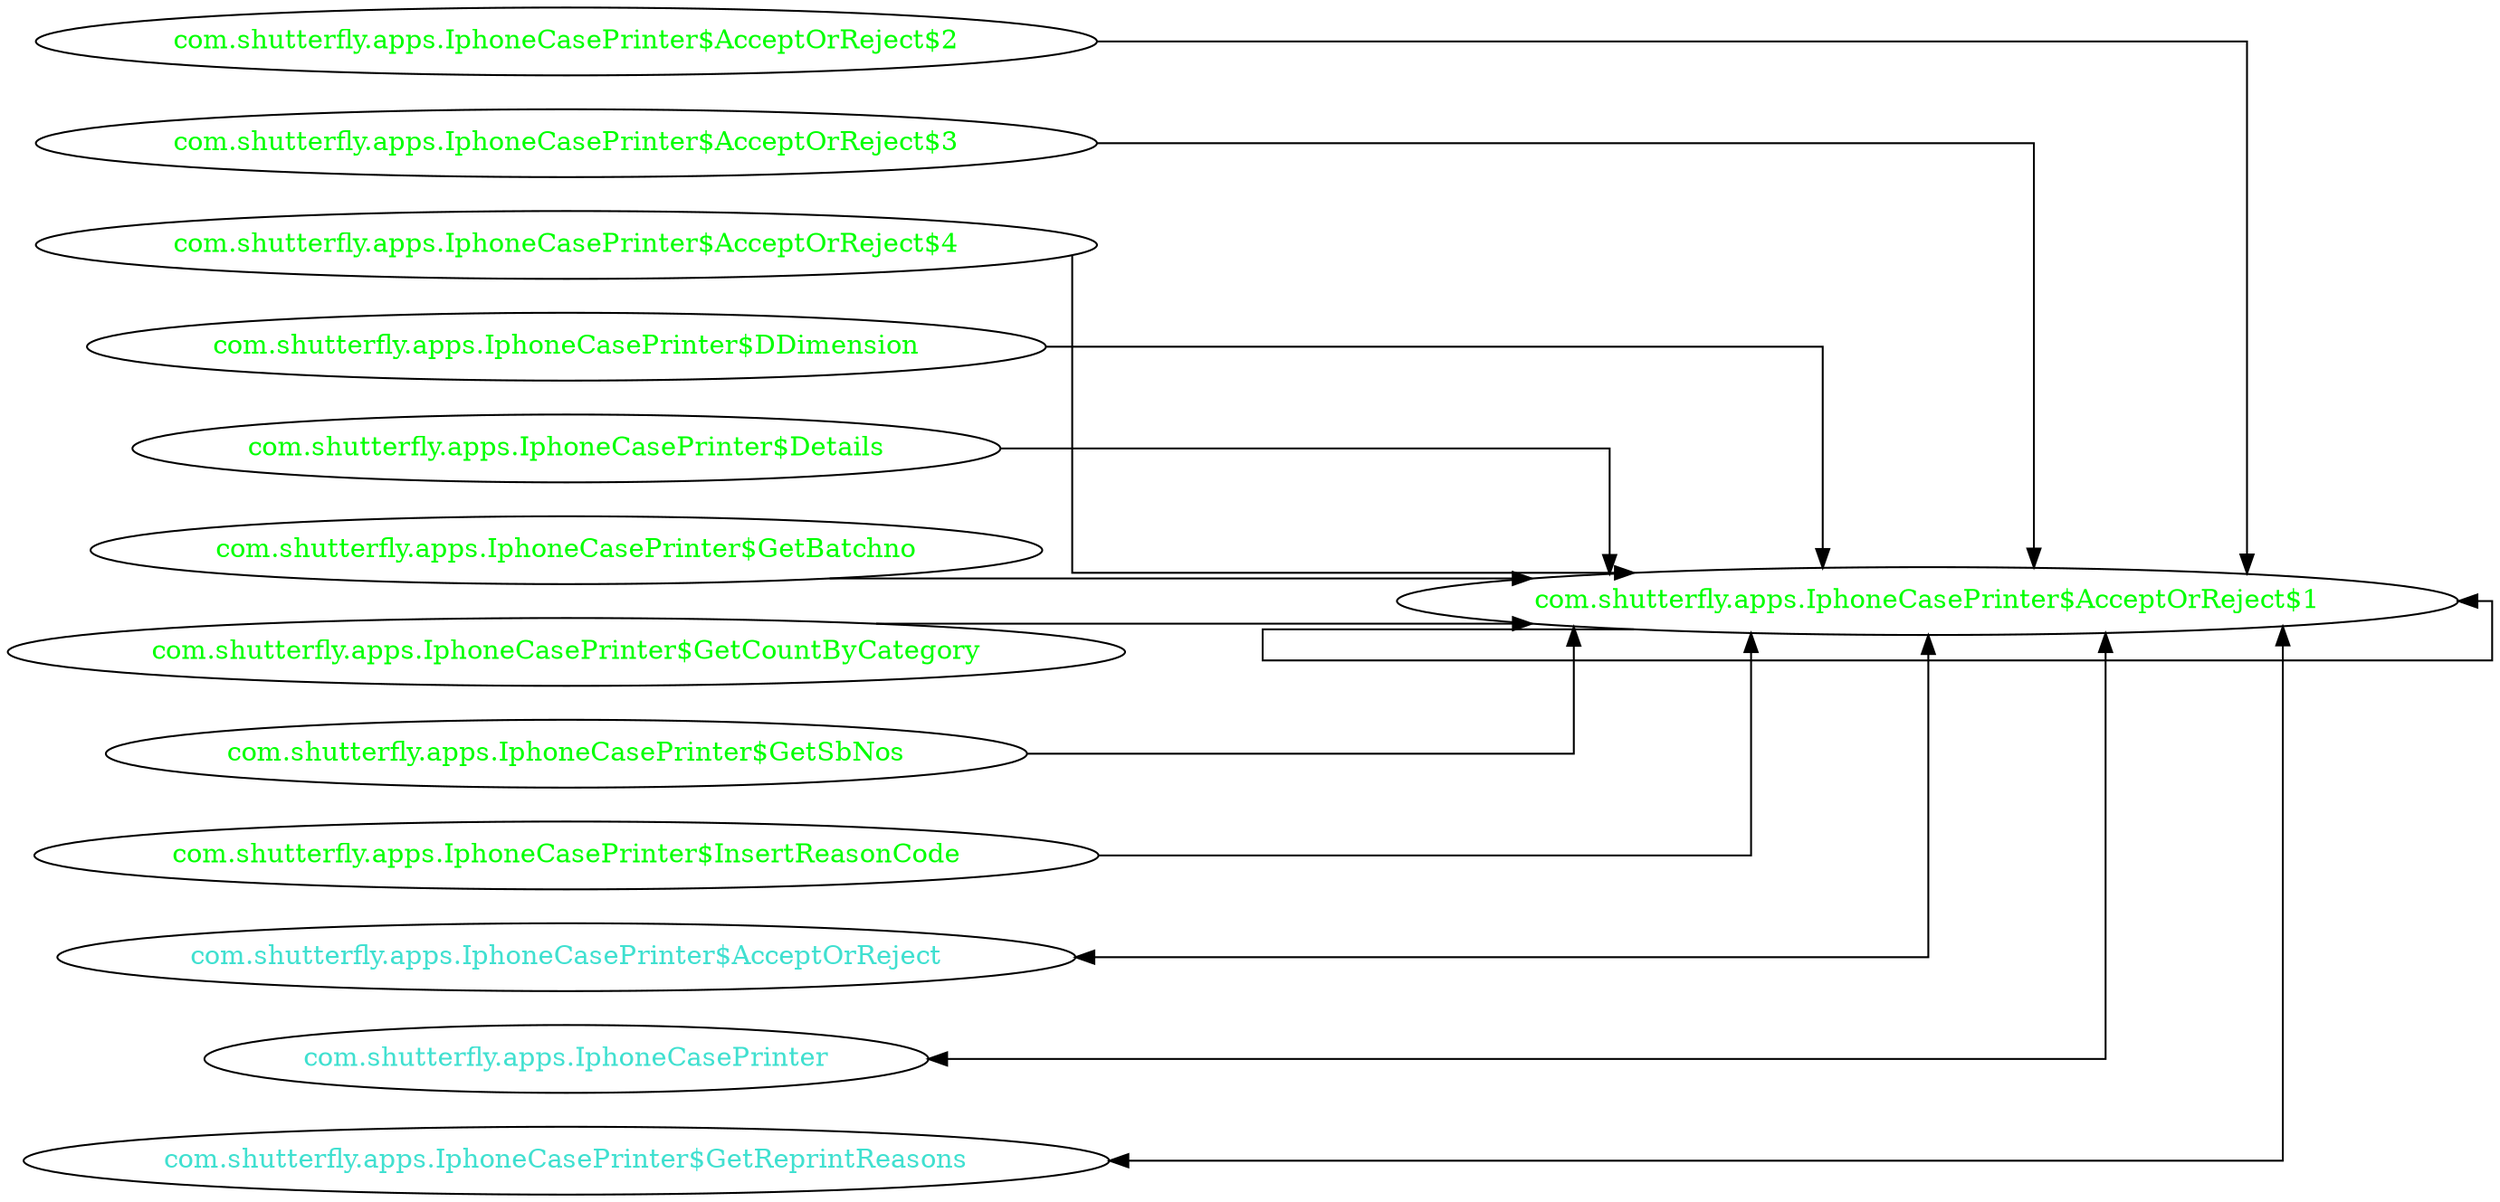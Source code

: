 digraph dependencyGraph {
 concentrate=true;
 ranksep="2.0";
 rankdir="LR"; 
 splines="ortho";
"com.shutterfly.apps.IphoneCasePrinter$AcceptOrReject$1" [fontcolor="red"];
"com.shutterfly.apps.IphoneCasePrinter$AcceptOrReject$1" [ fontcolor="green" ];
"com.shutterfly.apps.IphoneCasePrinter$AcceptOrReject$1"->"com.shutterfly.apps.IphoneCasePrinter$AcceptOrReject$1";
"com.shutterfly.apps.IphoneCasePrinter$AcceptOrReject$2" [ fontcolor="green" ];
"com.shutterfly.apps.IphoneCasePrinter$AcceptOrReject$2"->"com.shutterfly.apps.IphoneCasePrinter$AcceptOrReject$1";
"com.shutterfly.apps.IphoneCasePrinter$AcceptOrReject$3" [ fontcolor="green" ];
"com.shutterfly.apps.IphoneCasePrinter$AcceptOrReject$3"->"com.shutterfly.apps.IphoneCasePrinter$AcceptOrReject$1";
"com.shutterfly.apps.IphoneCasePrinter$AcceptOrReject$4" [ fontcolor="green" ];
"com.shutterfly.apps.IphoneCasePrinter$AcceptOrReject$4"->"com.shutterfly.apps.IphoneCasePrinter$AcceptOrReject$1";
"com.shutterfly.apps.IphoneCasePrinter$DDimension" [ fontcolor="green" ];
"com.shutterfly.apps.IphoneCasePrinter$DDimension"->"com.shutterfly.apps.IphoneCasePrinter$AcceptOrReject$1";
"com.shutterfly.apps.IphoneCasePrinter$Details" [ fontcolor="green" ];
"com.shutterfly.apps.IphoneCasePrinter$Details"->"com.shutterfly.apps.IphoneCasePrinter$AcceptOrReject$1";
"com.shutterfly.apps.IphoneCasePrinter$GetBatchno" [ fontcolor="green" ];
"com.shutterfly.apps.IphoneCasePrinter$GetBatchno"->"com.shutterfly.apps.IphoneCasePrinter$AcceptOrReject$1";
"com.shutterfly.apps.IphoneCasePrinter$GetCountByCategory" [ fontcolor="green" ];
"com.shutterfly.apps.IphoneCasePrinter$GetCountByCategory"->"com.shutterfly.apps.IphoneCasePrinter$AcceptOrReject$1";
"com.shutterfly.apps.IphoneCasePrinter$GetSbNos" [ fontcolor="green" ];
"com.shutterfly.apps.IphoneCasePrinter$GetSbNos"->"com.shutterfly.apps.IphoneCasePrinter$AcceptOrReject$1";
"com.shutterfly.apps.IphoneCasePrinter$InsertReasonCode" [ fontcolor="green" ];
"com.shutterfly.apps.IphoneCasePrinter$InsertReasonCode"->"com.shutterfly.apps.IphoneCasePrinter$AcceptOrReject$1";
"com.shutterfly.apps.IphoneCasePrinter$AcceptOrReject" [ fontcolor="turquoise" ];
"com.shutterfly.apps.IphoneCasePrinter$AcceptOrReject"->"com.shutterfly.apps.IphoneCasePrinter$AcceptOrReject$1" [dir=both];
"com.shutterfly.apps.IphoneCasePrinter" [ fontcolor="turquoise" ];
"com.shutterfly.apps.IphoneCasePrinter"->"com.shutterfly.apps.IphoneCasePrinter$AcceptOrReject$1" [dir=both];
"com.shutterfly.apps.IphoneCasePrinter$GetReprintReasons" [ fontcolor="turquoise" ];
"com.shutterfly.apps.IphoneCasePrinter$GetReprintReasons"->"com.shutterfly.apps.IphoneCasePrinter$AcceptOrReject$1" [dir=both];
}